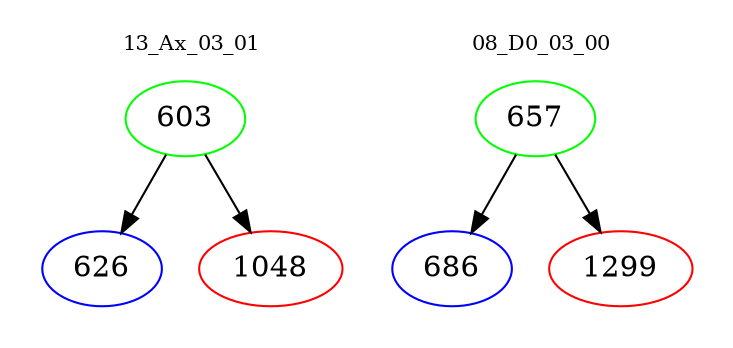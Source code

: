 digraph{
subgraph cluster_0 {
color = white
label = "13_Ax_03_01";
fontsize=10;
T0_603 [label="603", color="green"]
T0_603 -> T0_626 [color="black"]
T0_626 [label="626", color="blue"]
T0_603 -> T0_1048 [color="black"]
T0_1048 [label="1048", color="red"]
}
subgraph cluster_1 {
color = white
label = "08_D0_03_00";
fontsize=10;
T1_657 [label="657", color="green"]
T1_657 -> T1_686 [color="black"]
T1_686 [label="686", color="blue"]
T1_657 -> T1_1299 [color="black"]
T1_1299 [label="1299", color="red"]
}
}
